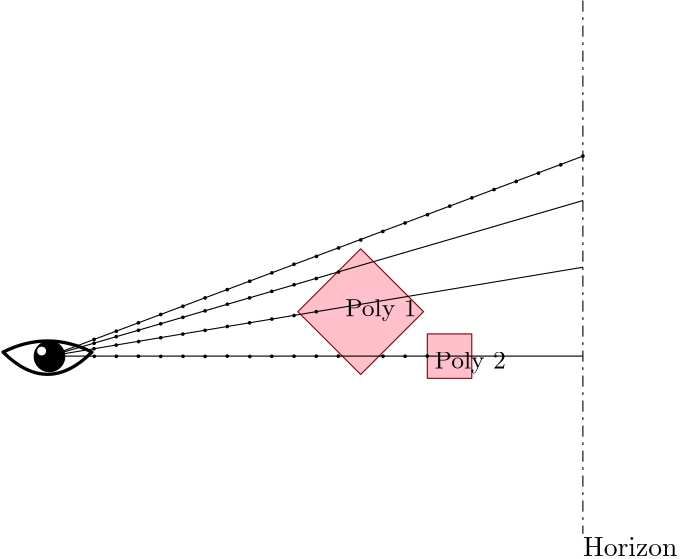 <?xml version="1.0"?>
<!DOCTYPE ipe SYSTEM "ipe.dtd">
<ipe version="70107" creator="Ipe 7.1.10">
<info created="D:20151202135059" modified="D:20151202140717"/>
<ipestyle name="basic">
<symbol name="arrow/arc(spx)">
<path stroke="sym-stroke" fill="sym-stroke" pen="sym-pen">
0 0 m
-1 0.333 l
-1 -0.333 l
h
</path>
</symbol>
<symbol name="arrow/farc(spx)">
<path stroke="sym-stroke" fill="white" pen="sym-pen">
0 0 m
-1 0.333 l
-1 -0.333 l
h
</path>
</symbol>
<symbol name="arrow/ptarc(spx)">
<path stroke="sym-stroke" fill="sym-stroke" pen="sym-pen">
0 0 m
-1 0.333 l
-0.8 0 l
-1 -0.333 l
h
</path>
</symbol>
<symbol name="arrow/fptarc(spx)">
<path stroke="sym-stroke" fill="white" pen="sym-pen">
0 0 m
-1 0.333 l
-0.8 0 l
-1 -0.333 l
h
</path>
</symbol>
<symbol name="mark/circle(sx)" transformations="translations">
<path fill="sym-stroke">
0.6 0 0 0.6 0 0 e
0.4 0 0 0.4 0 0 e
</path>
</symbol>
<symbol name="mark/disk(sx)" transformations="translations">
<path fill="sym-stroke">
0.6 0 0 0.6 0 0 e
</path>
</symbol>
<symbol name="mark/fdisk(sfx)" transformations="translations">
<group>
<path fill="sym-fill">
0.5 0 0 0.5 0 0 e
</path>
<path fill="sym-stroke" fillrule="eofill">
0.6 0 0 0.6 0 0 e
0.4 0 0 0.4 0 0 e
</path>
</group>
</symbol>
<symbol name="mark/box(sx)" transformations="translations">
<path fill="sym-stroke" fillrule="eofill">
-0.6 -0.6 m
0.6 -0.6 l
0.6 0.6 l
-0.6 0.6 l
h
-0.4 -0.4 m
0.4 -0.4 l
0.4 0.4 l
-0.4 0.4 l
h
</path>
</symbol>
<symbol name="mark/square(sx)" transformations="translations">
<path fill="sym-stroke">
-0.6 -0.6 m
0.6 -0.6 l
0.6 0.6 l
-0.6 0.6 l
h
</path>
</symbol>
<symbol name="mark/fsquare(sfx)" transformations="translations">
<group>
<path fill="sym-fill">
-0.5 -0.5 m
0.5 -0.5 l
0.5 0.5 l
-0.5 0.5 l
h
</path>
<path fill="sym-stroke" fillrule="eofill">
-0.6 -0.6 m
0.6 -0.6 l
0.6 0.6 l
-0.6 0.6 l
h
-0.4 -0.4 m
0.4 -0.4 l
0.4 0.4 l
-0.4 0.4 l
h
</path>
</group>
</symbol>
<symbol name="mark/cross(sx)" transformations="translations">
<group>
<path fill="sym-stroke">
-0.43 -0.57 m
0.57 0.43 l
0.43 0.57 l
-0.57 -0.43 l
h
</path>
<path fill="sym-stroke">
-0.43 0.57 m
0.57 -0.43 l
0.43 -0.57 l
-0.57 0.43 l
h
</path>
</group>
</symbol>
<symbol name="arrow/fnormal(spx)">
<path stroke="sym-stroke" fill="white" pen="sym-pen">
0 0 m
-1 0.333 l
-1 -0.333 l
h
</path>
</symbol>
<symbol name="arrow/pointed(spx)">
<path stroke="sym-stroke" fill="sym-stroke" pen="sym-pen">
0 0 m
-1 0.333 l
-0.8 0 l
-1 -0.333 l
h
</path>
</symbol>
<symbol name="arrow/fpointed(spx)">
<path stroke="sym-stroke" fill="white" pen="sym-pen">
0 0 m
-1 0.333 l
-0.8 0 l
-1 -0.333 l
h
</path>
</symbol>
<symbol name="arrow/linear(spx)">
<path stroke="sym-stroke" pen="sym-pen">
-1 0.333 m
0 0 l
-1 -0.333 l
</path>
</symbol>
<symbol name="arrow/fdouble(spx)">
<path stroke="sym-stroke" fill="white" pen="sym-pen">
0 0 m
-1 0.333 l
-1 -0.333 l
h
-1 0 m
-2 0.333 l
-2 -0.333 l
h
</path>
</symbol>
<symbol name="arrow/double(spx)">
<path stroke="sym-stroke" fill="sym-stroke" pen="sym-pen">
0 0 m
-1 0.333 l
-1 -0.333 l
h
-1 0 m
-2 0.333 l
-2 -0.333 l
h
</path>
</symbol>
<pen name="heavier" value="0.8"/>
<pen name="fat" value="1.2"/>
<pen name="ultrafat" value="2"/>
<symbolsize name="large" value="5"/>
<symbolsize name="small" value="2"/>
<symbolsize name="tiny" value="1.1"/>
<arrowsize name="large" value="10"/>
<arrowsize name="small" value="5"/>
<arrowsize name="tiny" value="3"/>
<color name="red" value="1 0 0"/>
<color name="green" value="0 1 0"/>
<color name="blue" value="0 0 1"/>
<color name="yellow" value="1 1 0"/>
<color name="orange" value="1 0.647 0"/>
<color name="gold" value="1 0.843 0"/>
<color name="purple" value="0.627 0.125 0.941"/>
<color name="gray" value="0.745"/>
<color name="brown" value="0.647 0.165 0.165"/>
<color name="navy" value="0 0 0.502"/>
<color name="pink" value="1 0.753 0.796"/>
<color name="seagreen" value="0.18 0.545 0.341"/>
<color name="turquoise" value="0.251 0.878 0.816"/>
<color name="violet" value="0.933 0.51 0.933"/>
<color name="darkblue" value="0 0 0.545"/>
<color name="darkcyan" value="0 0.545 0.545"/>
<color name="darkgray" value="0.663"/>
<color name="darkgreen" value="0 0.392 0"/>
<color name="darkmagenta" value="0.545 0 0.545"/>
<color name="darkorange" value="1 0.549 0"/>
<color name="darkred" value="0.545 0 0"/>
<color name="lightblue" value="0.678 0.847 0.902"/>
<color name="lightcyan" value="0.878 1 1"/>
<color name="lightgray" value="0.827"/>
<color name="lightgreen" value="0.565 0.933 0.565"/>
<color name="lightyellow" value="1 1 0.878"/>
<dashstyle name="dashed" value="[4] 0"/>
<dashstyle name="dotted" value="[1 3] 0"/>
<dashstyle name="dash dotted" value="[4 2 1 2] 0"/>
<dashstyle name="dash dot dotted" value="[4 2 1 2 1 2] 0"/>
<textsize name="large" value="\large"/>
<textsize name="Large" value="\Large"/>
<textsize name="LARGE" value="\LARGE"/>
<textsize name="huge" value="\huge"/>
<textsize name="Huge" value="\Huge"/>
<textsize name="small" value="\small"/>
<textsize name="footnote" value="\footnotesize"/>
<textsize name="tiny" value="\tiny"/>
<textstyle name="center" begin="\begin{center}" end="\end{center}"/>
<textstyle name="itemize" begin="\begin{itemize}" end="\end{itemize}"/>
<textstyle name="item" begin="\begin{itemize}\item{}" end="\end{itemize}"/>
<gridsize name="4 pts" value="4"/>
<gridsize name="8 pts (~3 mm)" value="8"/>
<gridsize name="16 pts (~6 mm)" value="16"/>
<gridsize name="32 pts (~12 mm)" value="32"/>
<gridsize name="10 pts (~3.5 mm)" value="10"/>
<gridsize name="20 pts (~7 mm)" value="20"/>
<gridsize name="14 pts (~5 mm)" value="14"/>
<gridsize name="28 pts (~10 mm)" value="28"/>
<gridsize name="56 pts (~20 mm)" value="56"/>
<anglesize name="90 deg" value="90"/>
<anglesize name="60 deg" value="60"/>
<anglesize name="45 deg" value="45"/>
<anglesize name="30 deg" value="30"/>
<anglesize name="22.5 deg" value="22.5"/>
<opacity name="10%" value="0.1"/>
<opacity name="30%" value="0.3"/>
<opacity name="50%" value="0.5"/>
<opacity name="75%" value="0.75"/>
<tiling name="falling" angle="-60" step="4" width="1"/>
<tiling name="rising" angle="30" step="4" width="1"/>
</ipestyle>
<page>
<layer name="alpha"/>
<layer name="beta"/>
<layer name="gamma"/>
<view layers="alpha beta gamma" active="beta"/>
<path layer="alpha" matrix="0.707107 -0.707107 0.707107 0.707107 -329.568 388.353" stroke="darkred" fill="pink">
288 608 m
288 576 l
320 576 l
320 608 l
h
</path>
<path matrix="1 0 0 1 -8 8" stroke="darkred" fill="pink">
336 576 m
336 560 l
352 560 l
352 576 l
h
</path>
<path matrix="1 0 0 1 63.2622 1.45174" stroke="black" pen="fat">
112 576 m
128 584
144 576 c
128 560
112 576 c
h
</path>
<path layer="beta" stroke="black">
192 576 m
384 648 l
384 648 l
384 648 l
</path>
<path stroke="black">
192 576 m
384 632 l
</path>
<path stroke="black">
192 576 m
384 608 l
</path>
<path stroke="black">
192 576 m
384 576 l
</path>
<path stroke="black" dash="dash dotted">
384 704 m
384 512 l
384 512 l
384 512 l
</path>
<text matrix="1 0 0 1 -8 0" transformations="translations" pos="392 504" stroke="black" type="label" valign="baseline">Horizon</text>
<use name="mark/disk(sx)" pos="208.118 575.906" size="tiny" stroke="black"/>
<use name="mark/disk(sx)" pos="224.003 575.95" size="tiny" stroke="black"/>
<use name="mark/disk(sx)" pos="216.053 575.923" size="tiny" stroke="black"/>
<use name="mark/disk(sx)" pos="232.019 575.885" size="tiny" stroke="black"/>
<use name="mark/disk(sx)" pos="240.038 575.923" size="tiny" stroke="black"/>
<use name="mark/disk(sx)" pos="248.021 575.885" size="tiny" stroke="black"/>
<use name="mark/disk(sx)" pos="255.967 575.997" size="tiny" stroke="black"/>
<use name="mark/disk(sx)" pos="264.105 575.862" size="tiny" stroke="black"/>
<use name="mark/disk(sx)" pos="272.004 575.935" size="tiny" stroke="black"/>
<use name="mark/disk(sx)" pos="280.023 575.957" size="tiny" stroke="black"/>
<use name="mark/disk(sx)" pos="288.02 575.957" size="tiny" stroke="black"/>
<use name="mark/disk(sx)" pos="295.995 575.985" size="tiny" stroke="black"/>
<use name="mark/disk(sx)" pos="312.047 575.957" size="tiny" stroke="black"/>
<use name="mark/disk(sx)" pos="320.015 575.957" size="tiny" stroke="black"/>
<use name="mark/disk(sx)" pos="328 576" size="tiny" stroke="black"/>
<text transformations="translations" pos="298.409 590.382" stroke="black" type="label" valign="baseline" size="small">Poly 1</text>
<text matrix="1 0 0 1 32.1512 -18.8712" transformations="translations" pos="298.409 590.382" stroke="black" type="label" valign="baseline" size="small">Poly 2</text>
<use name="mark/disk(sx)" pos="208.03 578.664" size="tiny" stroke="black"/>
<use name="mark/disk(sx)" pos="216.004 579.977" size="tiny" stroke="black"/>
<use name="mark/disk(sx)" pos="224.063 581.235" size="tiny" stroke="black"/>
<use name="mark/disk(sx)" pos="232.026 582.613" size="tiny" stroke="black"/>
<use name="mark/disk(sx)" pos="239.979 583.921" size="tiny" stroke="black"/>
<use name="mark/disk(sx)" pos="247.995 585.273" size="tiny" stroke="black"/>
<use name="mark/disk(sx)" pos="256.005 586.663" size="tiny" stroke="black"/>
<use name="mark/disk(sx)" pos="264.015 587.983" size="tiny" stroke="black"/>
<use name="mark/disk(sx)" pos="272.015 589.333" size="tiny" stroke="black"/>
<use name="mark/disk(sx)" pos="280.015 590.623" size="tiny" stroke="black"/>
<use matrix="1 0 0 1 -0.144804 0.0482681" name="mark/disk(sx)" pos="288.183 591.933" size="tiny" stroke="black"/>
<use layer="gamma" name="mark/disk(sx)" pos="208.032 580.631" size="tiny" stroke="black"/>
<use name="mark/disk(sx)" pos="216.002 583.001" size="tiny" stroke="black"/>
<use name="mark/disk(sx)" pos="224.012 585.291" size="tiny" stroke="black"/>
<use name="mark/disk(sx)" pos="232.012 587.621" size="tiny" stroke="black"/>
<use name="mark/disk(sx)" pos="240.012 589.941" size="tiny" stroke="black"/>
<use name="mark/disk(sx)" pos="248.002 592.281" size="tiny" stroke="black"/>
<use name="mark/disk(sx)" pos="256.012 594.671" size="tiny" stroke="black"/>
<use name="mark/disk(sx)" pos="264.003 596.95" size="tiny" stroke="black"/>
<use name="mark/disk(sx)" pos="272.015 599.306" size="tiny" stroke="black"/>
<use name="mark/disk(sx)" pos="280.024 601.685" size="tiny" stroke="black"/>
<use name="mark/disk(sx)" pos="288.015 603.923" size="tiny" stroke="black"/>
<use name="mark/disk(sx)" pos="295.995 606.253" size="tiny" stroke="black"/>
<use layer="beta" name="mark/disk(sx)" pos="208.036 581.975" size="tiny" stroke="black"/>
<use name="mark/disk(sx)" pos="216.03 584.968" size="tiny" stroke="black"/>
<use name="mark/disk(sx)" pos="223.994 587.985" size="tiny" stroke="black"/>
<use name="mark/disk(sx)" pos="232.024 590.985" size="tiny" stroke="black"/>
<use name="mark/disk(sx)" pos="240.009 593.937" size="tiny" stroke="black"/>
<use name="mark/disk(sx)" pos="255.991 599.938" size="tiny" stroke="black"/>
<use name="mark/disk(sx)" pos="248.007 596.954" size="tiny" stroke="black"/>
<use name="mark/disk(sx)" pos="264.05 602.935" size="tiny" stroke="black"/>
<use name="mark/disk(sx)" pos="272.025 605.967" size="tiny" stroke="black"/>
<use name="mark/disk(sx)" pos="288.087 611.91" size="tiny" stroke="black"/>
<use name="mark/disk(sx)" pos="296.056 614.922" size="tiny" stroke="black"/>
<use name="mark/disk(sx)" pos="304.025 617.809" size="tiny" stroke="black"/>
<use name="mark/disk(sx)" pos="311.989 620.882" size="tiny" stroke="black"/>
<use name="mark/disk(sx)" pos="320.009 623.927" size="tiny" stroke="black"/>
<use name="mark/disk(sx)" pos="328.066 626.897" size="tiny" stroke="black"/>
<use name="mark/disk(sx)" pos="336.057 629.978" size="tiny" stroke="black"/>
<use name="mark/disk(sx)" pos="344.023 632.962" size="tiny" stroke="black"/>
<use name="mark/disk(sx)" pos="352.005 635.965" size="tiny" stroke="black"/>
<use name="mark/disk(sx)" pos="360.019 638.883" size="tiny" stroke="black"/>
<use name="mark/disk(sx)" pos="368.002 641.853" size="tiny" stroke="black"/>
<use name="mark/disk(sx)" pos="376.022 644.861" size="tiny" stroke="black"/>
<use name="mark/disk(sx)" pos="384 648" size="tiny" stroke="black"/>
<use name="mark/disk(sx)" pos="279.994 609.067" size="tiny" stroke="black"/>
<path stroke="black" fill="black">
5.49777 0 0 5.49777 191.976 575.896 e
</path>
<path matrix="1 0 0 1 0.631198 -1.11388" stroke="white" fill="white">
1.39024 0 0 1.39024 188.523 578.94 e
</path>
</page>
</ipe>
